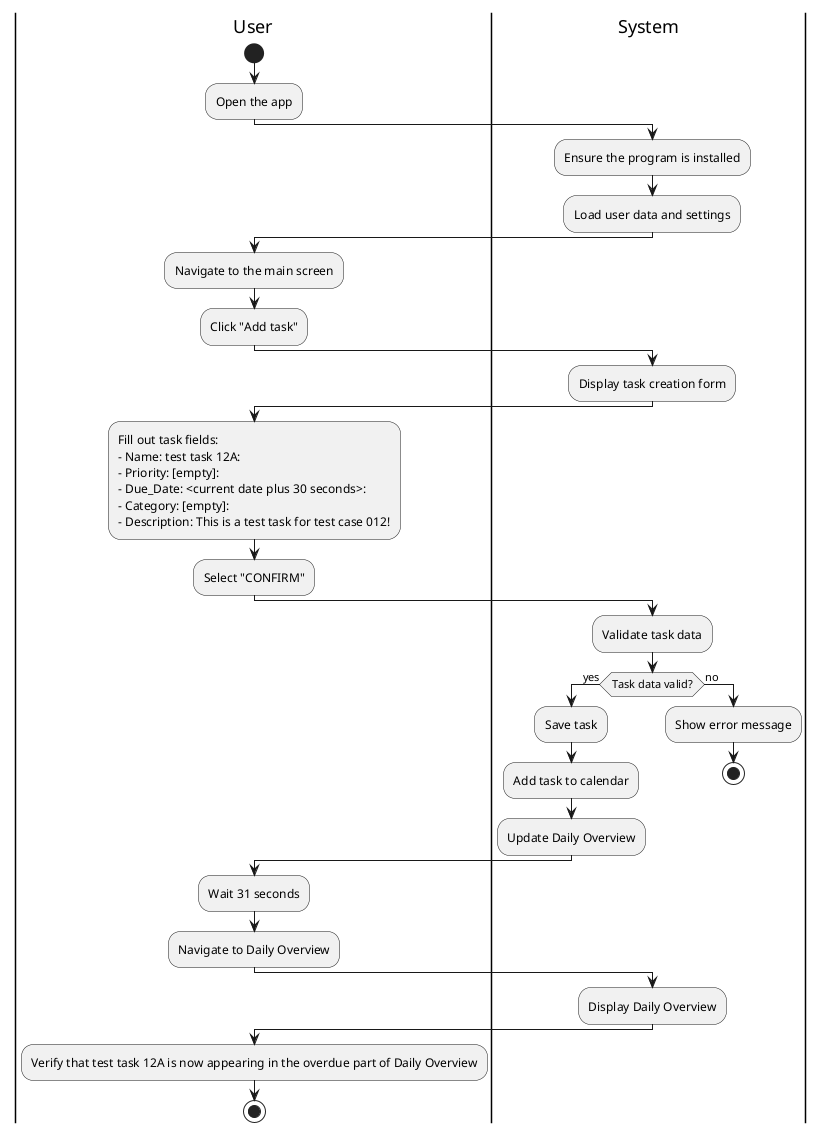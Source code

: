 
@startuml Daily_Overview
|User|
start
:Open the app;

|System|
:Ensure the program is installed;
:Load user data and settings;

|User|
:Navigate to the main screen;
:Click "Add task";

|System|
:Display task creation form;

|User|
:Fill out task fields:
- Name: test task 12A:
- Priority: [empty]:
- Due_Date: <current date plus 30 seconds>:
- Category: [empty]:
- Description: This is a test task for test case 012!;

:Select "CONFIRM";

|System|
:Validate task data;

|System|
if (Task data valid?) then (yes)
  :Save task;
  :Add task to calendar;
  :Update Daily Overview;
else (no)
  :Show error message;
  stop
endif

|User|
:Wait 31 seconds;

|User|
:Navigate to Daily Overview;

|System|
:Display Daily Overview;

|User|
:Verify that test task 12A is now appearing in the overdue part of Daily Overview;
stop
@enduml
